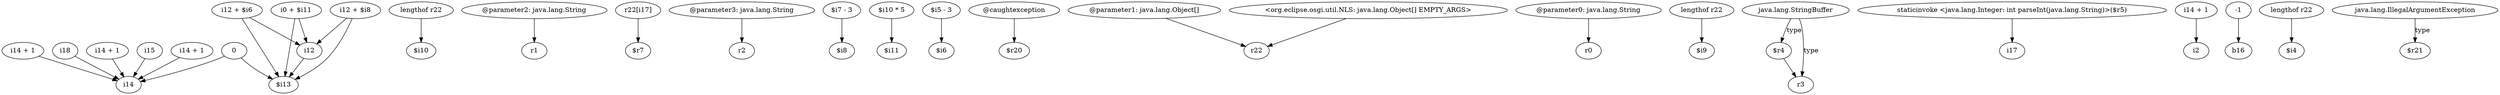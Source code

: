 digraph g {
0[label="i14 + 1"]
1[label="i14"]
0->1[label=""]
2[label="lengthof r22"]
3[label="$i10"]
2->3[label=""]
4[label="@parameter2: java.lang.String"]
5[label="r1"]
4->5[label=""]
6[label="i12"]
7[label="$i13"]
6->7[label=""]
8[label="r22[i17]"]
9[label="$r7"]
8->9[label=""]
10[label="@parameter3: java.lang.String"]
11[label="r2"]
10->11[label=""]
12[label="$i7 - 3"]
13[label="$i8"]
12->13[label=""]
14[label="i12 + $i6"]
14->7[label=""]
15[label="i18"]
15->1[label=""]
16[label="$i10 * 5"]
17[label="$i11"]
16->17[label=""]
18[label="$i5 - 3"]
19[label="$i6"]
18->19[label=""]
20[label="@caughtexception"]
21[label="$r20"]
20->21[label=""]
22[label="@parameter1: java.lang.Object[]"]
23[label="r22"]
22->23[label=""]
24[label="i0 + $i11"]
24->7[label=""]
25[label="@parameter0: java.lang.String"]
26[label="r0"]
25->26[label=""]
27[label="lengthof r22"]
28[label="$i9"]
27->28[label=""]
24->6[label=""]
29[label="i14 + 1"]
29->1[label=""]
30[label="$r4"]
31[label="r3"]
30->31[label=""]
32[label="java.lang.StringBuffer"]
32->31[label="type"]
14->6[label=""]
33[label="staticinvoke <java.lang.Integer: int parseInt(java.lang.String)>($r5)"]
34[label="i17"]
33->34[label=""]
35[label="i12 + $i8"]
35->6[label=""]
36[label="i14 + 1"]
37[label="i2"]
36->37[label=""]
35->7[label=""]
38[label="-1"]
39[label="b16"]
38->39[label=""]
40[label="lengthof r22"]
41[label="$i4"]
40->41[label=""]
42[label="i15"]
42->1[label=""]
32->30[label="type"]
43[label="i14 + 1"]
43->1[label=""]
44[label="java.lang.IllegalArgumentException"]
45[label="$r21"]
44->45[label="type"]
46[label="0"]
46->7[label=""]
47[label="<org.eclipse.osgi.util.NLS: java.lang.Object[] EMPTY_ARGS>"]
47->23[label=""]
46->1[label=""]
}